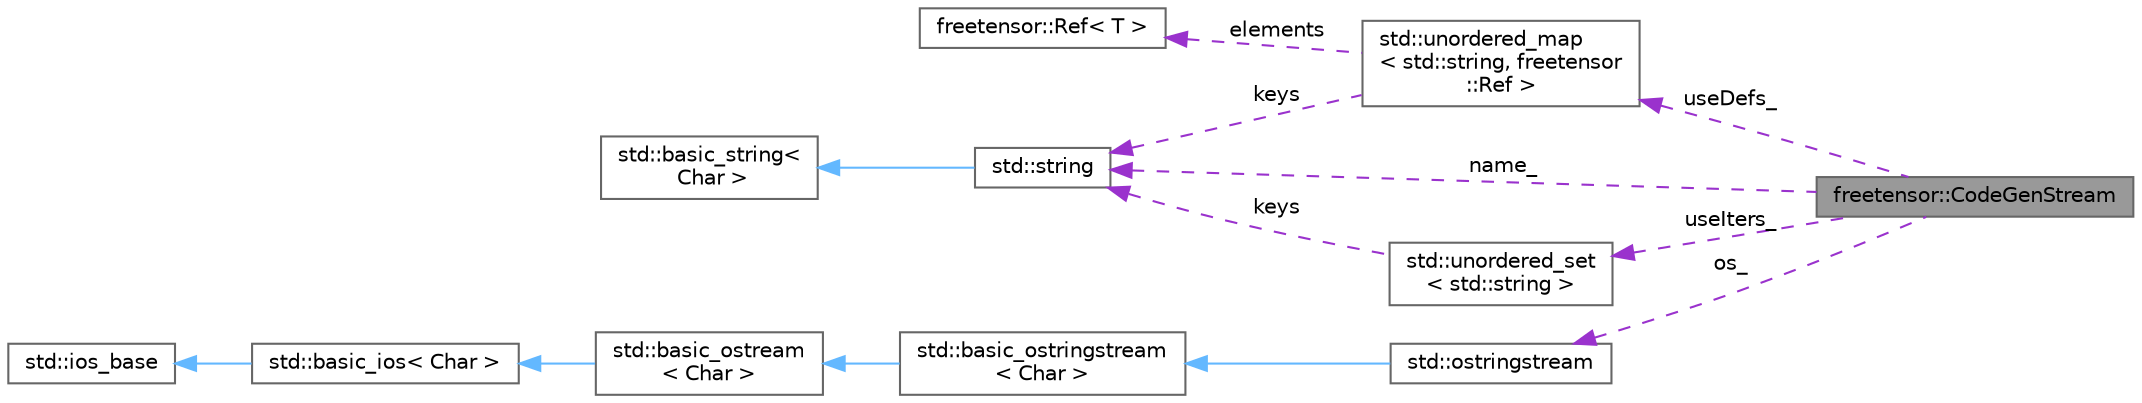 digraph "freetensor::CodeGenStream"
{
 // LATEX_PDF_SIZE
  bgcolor="transparent";
  edge [fontname=Helvetica,fontsize=10,labelfontname=Helvetica,labelfontsize=10];
  node [fontname=Helvetica,fontsize=10,shape=box,height=0.2,width=0.4];
  rankdir="LR";
  Node1 [label="freetensor::CodeGenStream",height=0.2,width=0.4,color="gray40", fillcolor="grey60", style="filled", fontcolor="black",tooltip=" "];
  Node2 -> Node1 [dir="back",color="darkorchid3",style="dashed",label=" name_" ];
  Node2 [label="std::string",height=0.2,width=0.4,color="gray40", fillcolor="white", style="filled",tooltip=" "];
  Node3 -> Node2 [dir="back",color="steelblue1",style="solid"];
  Node3 [label="std::basic_string\<\l Char \>",height=0.2,width=0.4,color="gray40", fillcolor="white", style="filled",tooltip=" "];
  Node4 -> Node1 [dir="back",color="darkorchid3",style="dashed",label=" os_" ];
  Node4 [label="std::ostringstream",height=0.2,width=0.4,color="gray40", fillcolor="white", style="filled",tooltip=" "];
  Node5 -> Node4 [dir="back",color="steelblue1",style="solid"];
  Node5 [label="std::basic_ostringstream\l\< Char \>",height=0.2,width=0.4,color="gray40", fillcolor="white", style="filled",tooltip=" "];
  Node6 -> Node5 [dir="back",color="steelblue1",style="solid"];
  Node6 [label="std::basic_ostream\l\< Char \>",height=0.2,width=0.4,color="gray40", fillcolor="white", style="filled",tooltip=" "];
  Node7 -> Node6 [dir="back",color="steelblue1",style="solid"];
  Node7 [label="std::basic_ios\< Char \>",height=0.2,width=0.4,color="gray40", fillcolor="white", style="filled",tooltip=" "];
  Node8 -> Node7 [dir="back",color="steelblue1",style="solid"];
  Node8 [label="std::ios_base",height=0.2,width=0.4,color="gray40", fillcolor="white", style="filled",tooltip=" "];
  Node9 -> Node1 [dir="back",color="darkorchid3",style="dashed",label=" useDefs_" ];
  Node9 [label="std::unordered_map\l\< std::string, freetensor\l::Ref \>",height=0.2,width=0.4,color="gray40", fillcolor="white", style="filled",tooltip=" "];
  Node2 -> Node9 [dir="back",color="darkorchid3",style="dashed",label=" keys" ];
  Node10 -> Node9 [dir="back",color="darkorchid3",style="dashed",label=" elements" ];
  Node10 [label="freetensor::Ref\< T \>",height=0.2,width=0.4,color="gray40", fillcolor="white", style="filled",URL="$classfreetensor_1_1Ref.html",tooltip=" "];
  Node11 -> Node1 [dir="back",color="darkorchid3",style="dashed",label=" useIters_" ];
  Node11 [label="std::unordered_set\l\< std::string \>",height=0.2,width=0.4,color="gray40", fillcolor="white", style="filled",tooltip=" "];
  Node2 -> Node11 [dir="back",color="darkorchid3",style="dashed",label=" keys" ];
}
